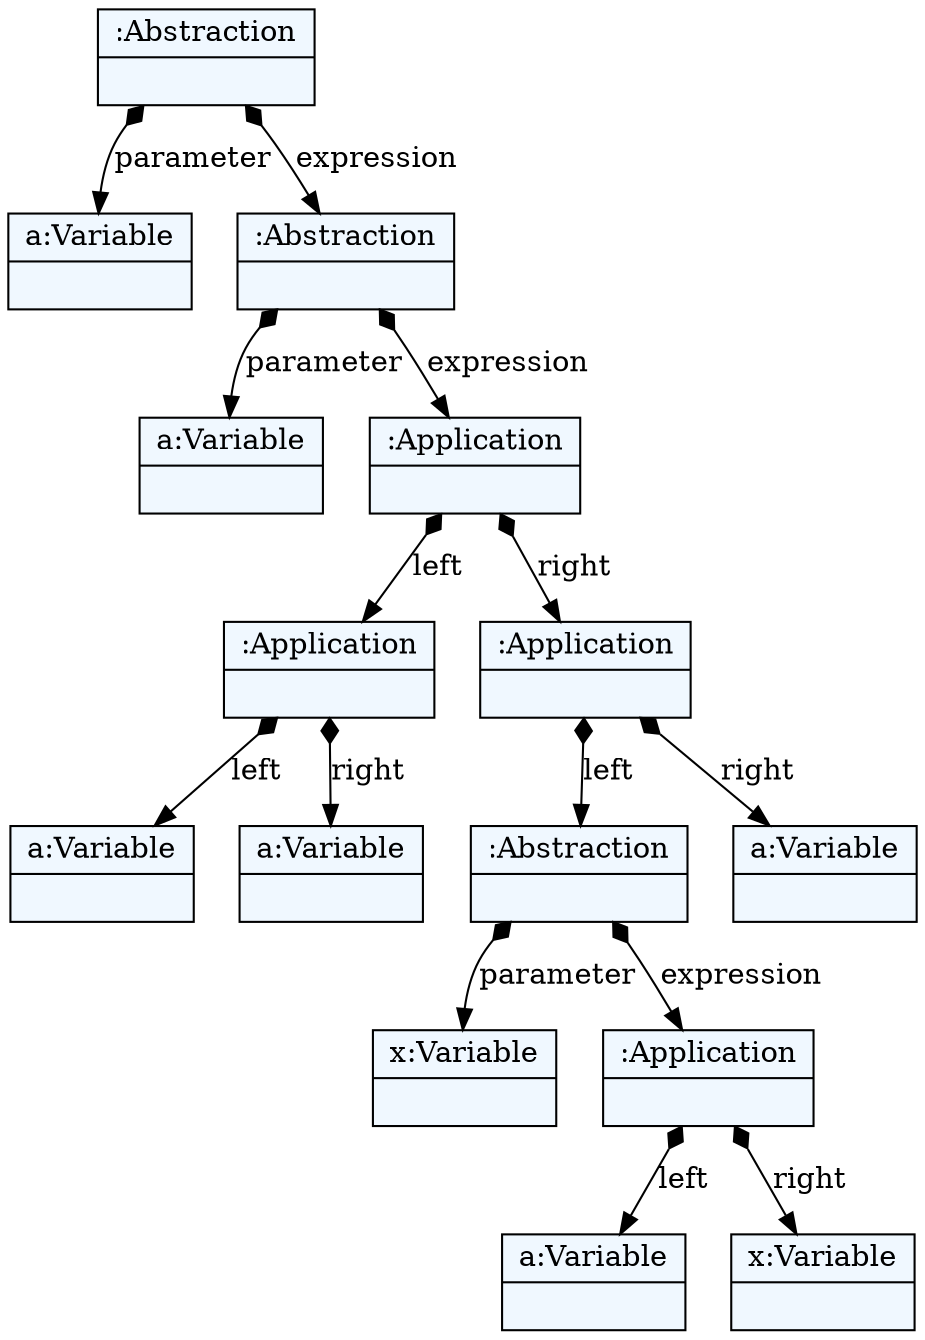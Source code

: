 
    digraph textX {
    fontname = "Bitstream Vera Sans"
    fontsize = 8
    node[
        shape=record,
        style=filled,
        fillcolor=aliceblue
    ]
    nodesep = 0.3
    edge[dir=black,arrowtail=empty]


1738905141000 -> 1738907174216 [label="parameter" arrowtail=diamond dir=both]
1738907174216[label="{a:Variable|}"]
1738905141000 -> 1738905137096 [label="expression" arrowtail=diamond dir=both]
1738905137096 -> 1738896283080 [label="parameter" arrowtail=diamond dir=both]
1738896283080[label="{a:Variable|}"]
1738905137096 -> 1738908763592 [label="expression" arrowtail=diamond dir=both]
1738908763592 -> 1738906391176 [label="left" arrowtail=diamond dir=both]
1738906391176 -> 1738907029128 [label="left" arrowtail=diamond dir=both]
1738907029128[label="{a:Variable|}"]
1738906391176 -> 1738905756488 [label="right" arrowtail=diamond dir=both]
1738905756488[label="{a:Variable|}"]
1738906391176[label="{:Application|}"]
1738908763592 -> 1738905756680 [label="right" arrowtail=diamond dir=both]
1738905756680 -> 1738896397512 [label="left" arrowtail=diamond dir=both]
1738896397512 -> 1738905603528 [label="parameter" arrowtail=diamond dir=both]
1738905603528[label="{x:Variable|}"]
1738896397512 -> 1738905320648 [label="expression" arrowtail=diamond dir=both]
1738905320648 -> 1738906519496 [label="left" arrowtail=diamond dir=both]
1738906519496[label="{a:Variable|}"]
1738905320648 -> 1738905319112 [label="right" arrowtail=diamond dir=both]
1738905319112[label="{x:Variable|}"]
1738905320648[label="{:Application|}"]
1738896397512[label="{:Abstraction|}"]
1738905756680 -> 1738896342408 [label="right" arrowtail=diamond dir=both]
1738896342408[label="{a:Variable|}"]
1738905756680[label="{:Application|}"]
1738908763592[label="{:Application|}"]
1738905137096[label="{:Abstraction|}"]
1738905141000[label="{:Abstraction|}"]

}

